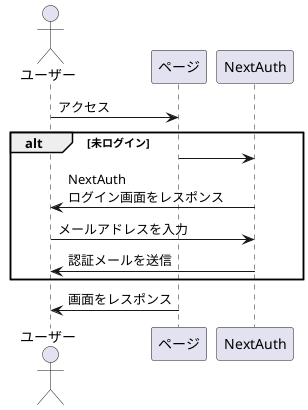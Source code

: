 @startuml authentication
actor ユーザー as User
User -> ページ : アクセス
alt 未ログイン
ページ -> NextAuth : 
NextAuth -> User : NextAuth\nログイン画面をレスポンス
User -> NextAuth : メールアドレスを入力
NextAuth -> User : 認証メールを送信
end
ページ -> User : 画面をレスポンス
@enduml